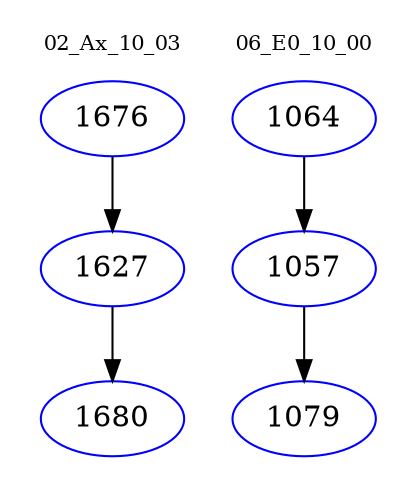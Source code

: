 digraph{
subgraph cluster_0 {
color = white
label = "02_Ax_10_03";
fontsize=10;
T0_1676 [label="1676", color="blue"]
T0_1676 -> T0_1627 [color="black"]
T0_1627 [label="1627", color="blue"]
T0_1627 -> T0_1680 [color="black"]
T0_1680 [label="1680", color="blue"]
}
subgraph cluster_1 {
color = white
label = "06_E0_10_00";
fontsize=10;
T1_1064 [label="1064", color="blue"]
T1_1064 -> T1_1057 [color="black"]
T1_1057 [label="1057", color="blue"]
T1_1057 -> T1_1079 [color="black"]
T1_1079 [label="1079", color="blue"]
}
}
